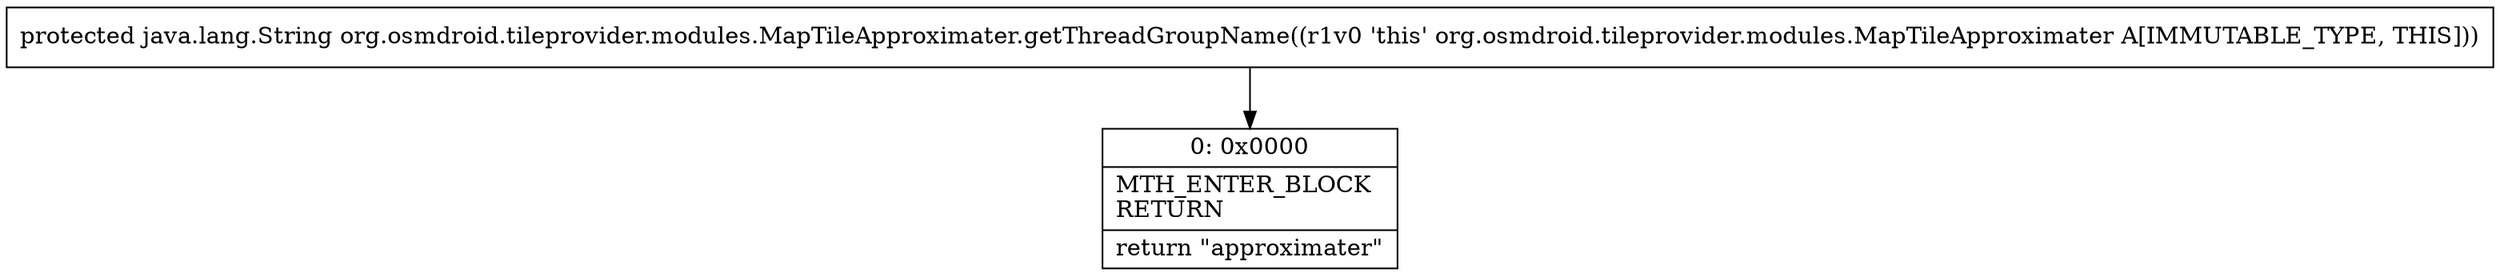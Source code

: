 digraph "CFG fororg.osmdroid.tileprovider.modules.MapTileApproximater.getThreadGroupName()Ljava\/lang\/String;" {
Node_0 [shape=record,label="{0\:\ 0x0000|MTH_ENTER_BLOCK\lRETURN\l|return \"approximater\"\l}"];
MethodNode[shape=record,label="{protected java.lang.String org.osmdroid.tileprovider.modules.MapTileApproximater.getThreadGroupName((r1v0 'this' org.osmdroid.tileprovider.modules.MapTileApproximater A[IMMUTABLE_TYPE, THIS])) }"];
MethodNode -> Node_0;
}

